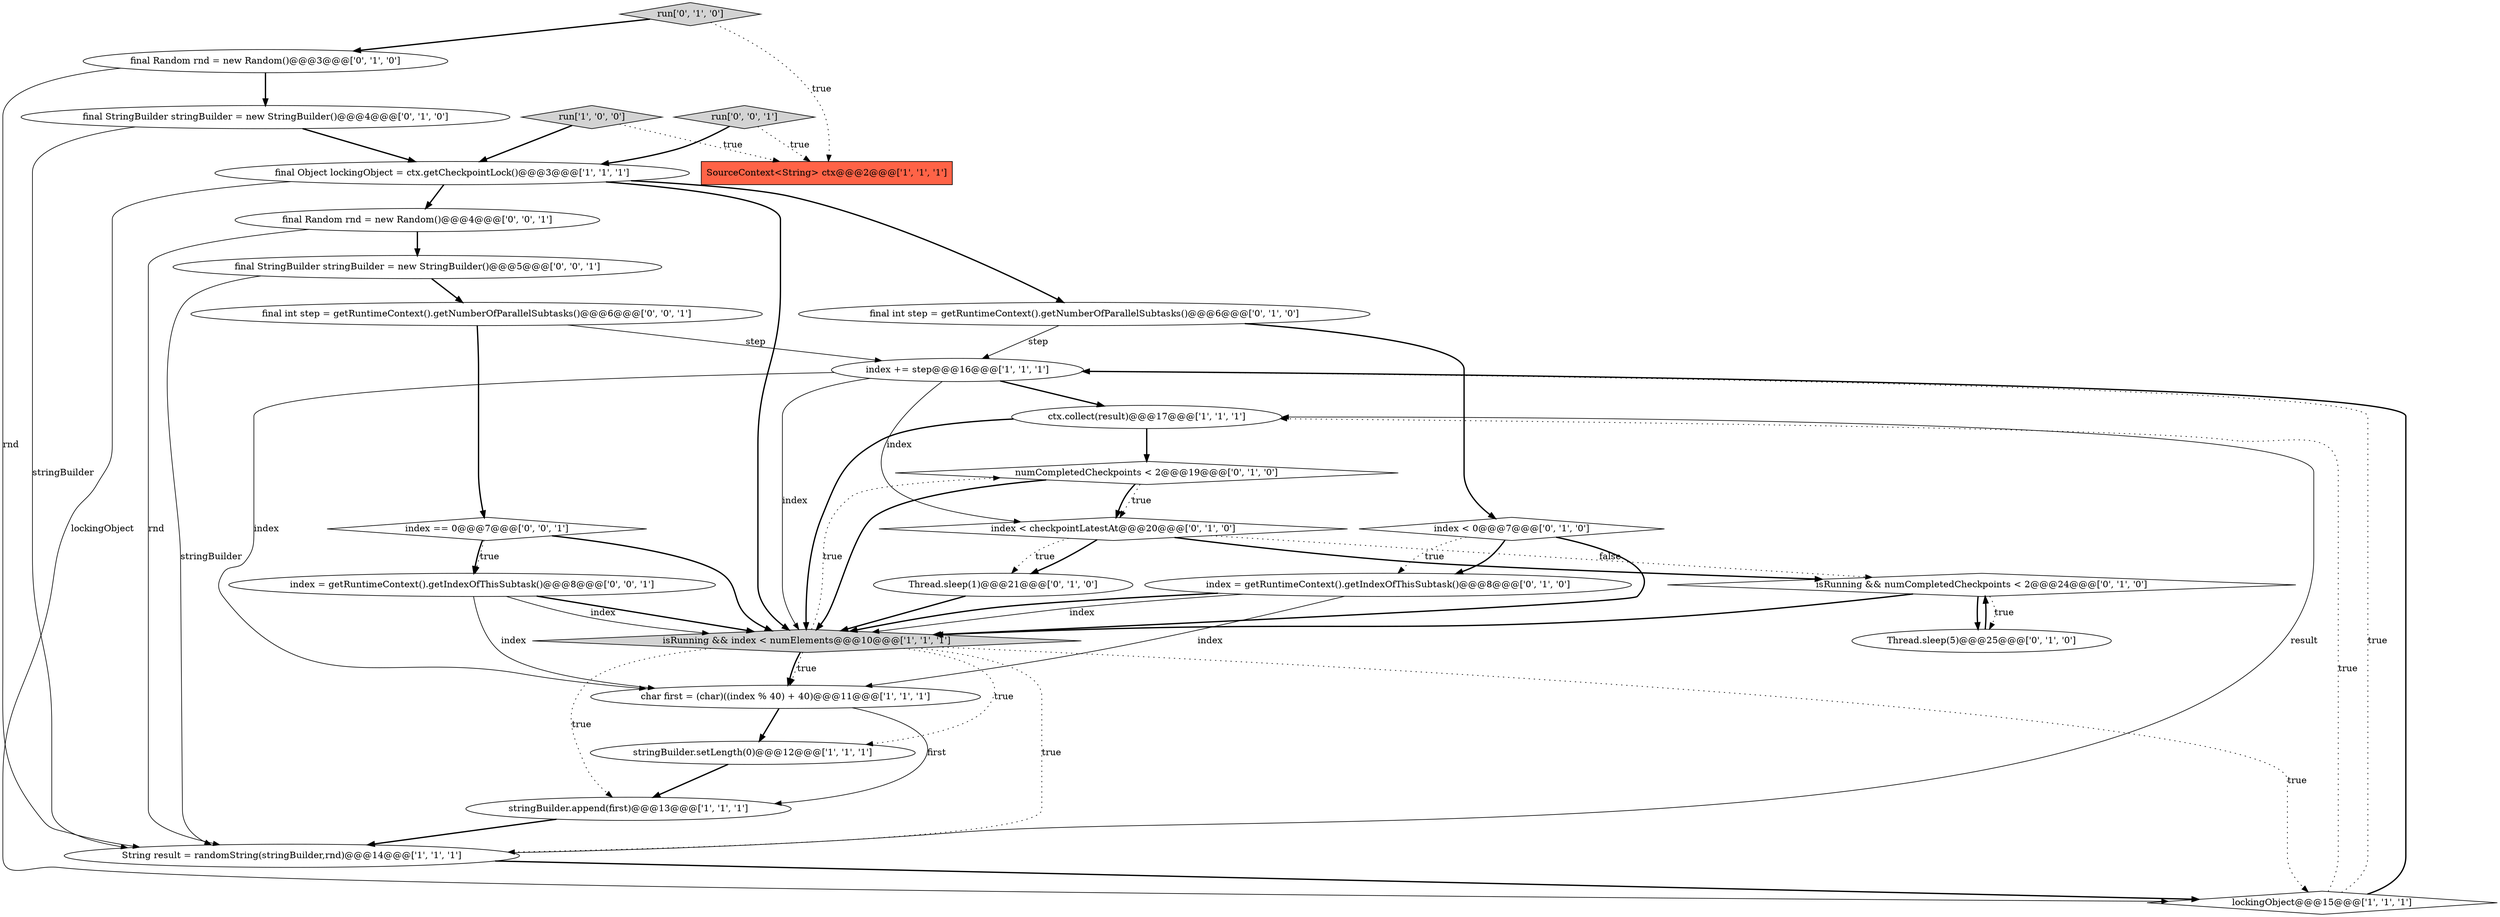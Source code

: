 digraph {
6 [style = filled, label = "index += step@@@16@@@['1', '1', '1']", fillcolor = white, shape = ellipse image = "AAA0AAABBB1BBB"];
9 [style = filled, label = "stringBuilder.append(first)@@@13@@@['1', '1', '1']", fillcolor = white, shape = ellipse image = "AAA0AAABBB1BBB"];
18 [style = filled, label = "numCompletedCheckpoints < 2@@@19@@@['0', '1', '0']", fillcolor = white, shape = diamond image = "AAA1AAABBB2BBB"];
21 [style = filled, label = "index < 0@@@7@@@['0', '1', '0']", fillcolor = white, shape = diamond image = "AAA1AAABBB2BBB"];
8 [style = filled, label = "String result = randomString(stringBuilder,rnd)@@@14@@@['1', '1', '1']", fillcolor = white, shape = ellipse image = "AAA0AAABBB1BBB"];
2 [style = filled, label = "ctx.collect(result)@@@17@@@['1', '1', '1']", fillcolor = white, shape = ellipse image = "AAA0AAABBB1BBB"];
16 [style = filled, label = "final int step = getRuntimeContext().getNumberOfParallelSubtasks()@@@6@@@['0', '1', '0']", fillcolor = white, shape = ellipse image = "AAA1AAABBB2BBB"];
3 [style = filled, label = "SourceContext<String> ctx@@@2@@@['1', '1', '1']", fillcolor = tomato, shape = box image = "AAA0AAABBB1BBB"];
22 [style = filled, label = "final StringBuilder stringBuilder = new StringBuilder()@@@5@@@['0', '0', '1']", fillcolor = white, shape = ellipse image = "AAA0AAABBB3BBB"];
23 [style = filled, label = "final Random rnd = new Random()@@@4@@@['0', '0', '1']", fillcolor = white, shape = ellipse image = "AAA0AAABBB3BBB"];
19 [style = filled, label = "final StringBuilder stringBuilder = new StringBuilder()@@@4@@@['0', '1', '0']", fillcolor = white, shape = ellipse image = "AAA1AAABBB2BBB"];
24 [style = filled, label = "run['0', '0', '1']", fillcolor = lightgray, shape = diamond image = "AAA0AAABBB3BBB"];
13 [style = filled, label = "isRunning && numCompletedCheckpoints < 2@@@24@@@['0', '1', '0']", fillcolor = white, shape = diamond image = "AAA1AAABBB2BBB"];
20 [style = filled, label = "Thread.sleep(5)@@@25@@@['0', '1', '0']", fillcolor = white, shape = ellipse image = "AAA1AAABBB2BBB"];
17 [style = filled, label = "final Random rnd = new Random()@@@3@@@['0', '1', '0']", fillcolor = white, shape = ellipse image = "AAA1AAABBB2BBB"];
25 [style = filled, label = "final int step = getRuntimeContext().getNumberOfParallelSubtasks()@@@6@@@['0', '0', '1']", fillcolor = white, shape = ellipse image = "AAA0AAABBB3BBB"];
27 [style = filled, label = "index == 0@@@7@@@['0', '0', '1']", fillcolor = white, shape = diamond image = "AAA0AAABBB3BBB"];
11 [style = filled, label = "Thread.sleep(1)@@@21@@@['0', '1', '0']", fillcolor = white, shape = ellipse image = "AAA1AAABBB2BBB"];
12 [style = filled, label = "run['0', '1', '0']", fillcolor = lightgray, shape = diamond image = "AAA0AAABBB2BBB"];
1 [style = filled, label = "lockingObject@@@15@@@['1', '1', '1']", fillcolor = white, shape = diamond image = "AAA0AAABBB1BBB"];
7 [style = filled, label = "char first = (char)((index % 40) + 40)@@@11@@@['1', '1', '1']", fillcolor = white, shape = ellipse image = "AAA0AAABBB1BBB"];
26 [style = filled, label = "index = getRuntimeContext().getIndexOfThisSubtask()@@@8@@@['0', '0', '1']", fillcolor = white, shape = ellipse image = "AAA0AAABBB3BBB"];
15 [style = filled, label = "index = getRuntimeContext().getIndexOfThisSubtask()@@@8@@@['0', '1', '0']", fillcolor = white, shape = ellipse image = "AAA1AAABBB2BBB"];
14 [style = filled, label = "index < checkpointLatestAt@@@20@@@['0', '1', '0']", fillcolor = white, shape = diamond image = "AAA1AAABBB2BBB"];
10 [style = filled, label = "final Object lockingObject = ctx.getCheckpointLock()@@@3@@@['1', '1', '1']", fillcolor = white, shape = ellipse image = "AAA0AAABBB1BBB"];
4 [style = filled, label = "run['1', '0', '0']", fillcolor = lightgray, shape = diamond image = "AAA0AAABBB1BBB"];
5 [style = filled, label = "isRunning && index < numElements@@@10@@@['1', '1', '1']", fillcolor = lightgray, shape = diamond image = "AAA0AAABBB1BBB"];
0 [style = filled, label = "stringBuilder.setLength(0)@@@12@@@['1', '1', '1']", fillcolor = white, shape = ellipse image = "AAA0AAABBB1BBB"];
10->16 [style = bold, label=""];
5->8 [style = dotted, label="true"];
23->22 [style = bold, label=""];
5->0 [style = dotted, label="true"];
22->8 [style = solid, label="stringBuilder"];
13->5 [style = bold, label=""];
19->10 [style = bold, label=""];
6->5 [style = solid, label="index"];
21->15 [style = bold, label=""];
10->23 [style = bold, label=""];
6->7 [style = solid, label="index"];
4->3 [style = dotted, label="true"];
5->18 [style = dotted, label="true"];
16->6 [style = solid, label="step"];
2->5 [style = bold, label=""];
5->9 [style = dotted, label="true"];
17->19 [style = bold, label=""];
18->5 [style = bold, label=""];
0->9 [style = bold, label=""];
14->13 [style = bold, label=""];
26->7 [style = solid, label="index"];
25->6 [style = solid, label="step"];
5->7 [style = dotted, label="true"];
17->8 [style = solid, label="rnd"];
1->6 [style = dotted, label="true"];
14->11 [style = bold, label=""];
1->6 [style = bold, label=""];
24->10 [style = bold, label=""];
27->26 [style = dotted, label="true"];
21->15 [style = dotted, label="true"];
6->2 [style = bold, label=""];
24->3 [style = dotted, label="true"];
19->8 [style = solid, label="stringBuilder"];
8->1 [style = bold, label=""];
18->14 [style = dotted, label="true"];
10->1 [style = solid, label="lockingObject"];
16->21 [style = bold, label=""];
20->13 [style = bold, label=""];
2->18 [style = bold, label=""];
12->17 [style = bold, label=""];
26->5 [style = bold, label=""];
6->14 [style = solid, label="index"];
22->25 [style = bold, label=""];
15->5 [style = solid, label="index"];
27->5 [style = bold, label=""];
7->0 [style = bold, label=""];
21->5 [style = bold, label=""];
27->26 [style = bold, label=""];
15->7 [style = solid, label="index"];
13->20 [style = dotted, label="true"];
15->5 [style = bold, label=""];
4->10 [style = bold, label=""];
8->2 [style = solid, label="result"];
26->5 [style = solid, label="index"];
7->9 [style = solid, label="first"];
1->2 [style = dotted, label="true"];
12->3 [style = dotted, label="true"];
5->1 [style = dotted, label="true"];
23->8 [style = solid, label="rnd"];
9->8 [style = bold, label=""];
13->20 [style = bold, label=""];
14->11 [style = dotted, label="true"];
18->14 [style = bold, label=""];
25->27 [style = bold, label=""];
14->13 [style = dotted, label="false"];
10->5 [style = bold, label=""];
5->7 [style = bold, label=""];
11->5 [style = bold, label=""];
}
